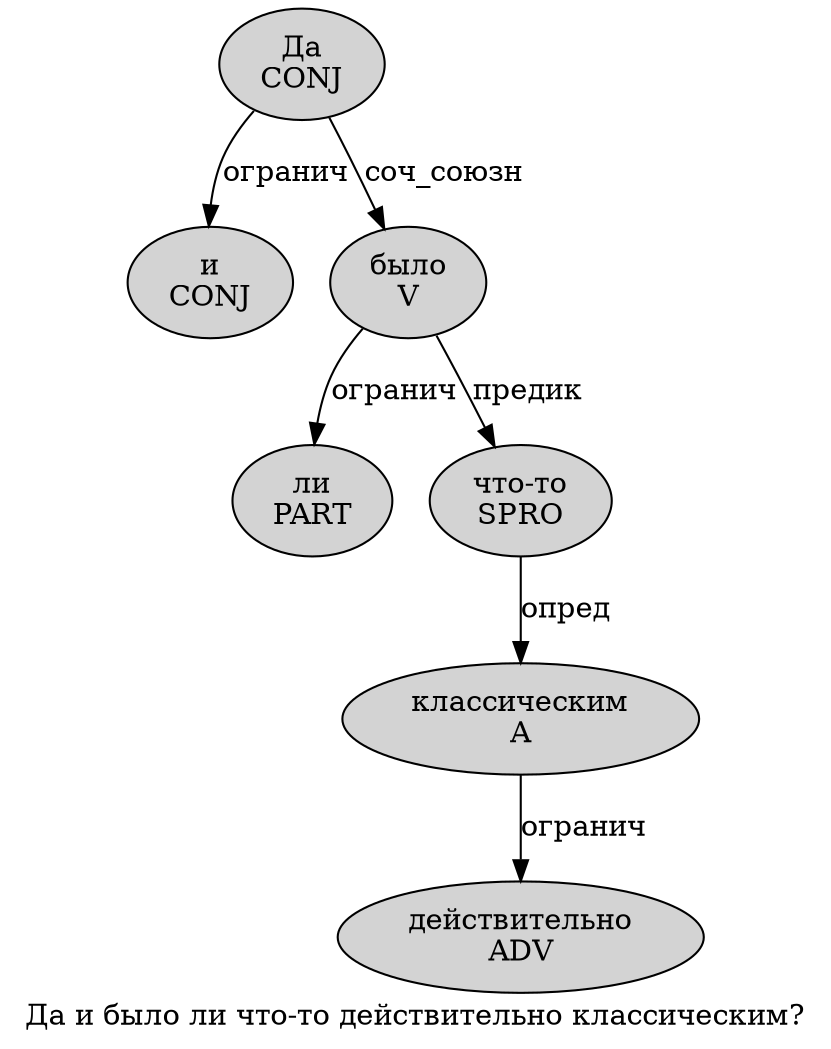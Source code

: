 digraph SENTENCE_3830 {
	graph [label="Да и было ли что-то действительно классическим?"]
	node [style=filled]
		0 [label="Да
CONJ" color="" fillcolor=lightgray penwidth=1 shape=ellipse]
		1 [label="и
CONJ" color="" fillcolor=lightgray penwidth=1 shape=ellipse]
		2 [label="было
V" color="" fillcolor=lightgray penwidth=1 shape=ellipse]
		3 [label="ли
PART" color="" fillcolor=lightgray penwidth=1 shape=ellipse]
		4 [label="что-то
SPRO" color="" fillcolor=lightgray penwidth=1 shape=ellipse]
		5 [label="действительно
ADV" color="" fillcolor=lightgray penwidth=1 shape=ellipse]
		6 [label="классическим
A" color="" fillcolor=lightgray penwidth=1 shape=ellipse]
			4 -> 6 [label="опред"]
			2 -> 3 [label="огранич"]
			2 -> 4 [label="предик"]
			0 -> 1 [label="огранич"]
			0 -> 2 [label="соч_союзн"]
			6 -> 5 [label="огранич"]
}